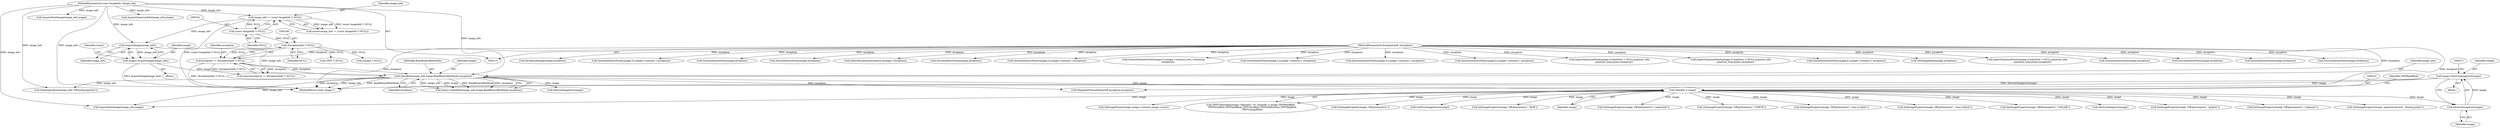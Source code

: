 digraph "0_ImageMagick_f6e9d0d9955e85bdd7540b251cd50d598dacc5e6_62@pointer" {
"1000265" [label="(Call,image=DestroyImageList(image))"];
"1000267" [label="(Call,DestroyImageList(image))"];
"1000240" [label="(Call,(thandle_t) image)"];
"1000202" [label="(Call,OpenBlob(image_info,image,ReadBinaryBlobMode,exception))"];
"1000198" [label="(Call,AcquireImage(image_info))"];
"1000158" [label="(Call,image_info != (const ImageInfo *) NULL)"];
"1000115" [label="(MethodParameterIn,const ImageInfo *image_info)"];
"1000160" [label="(Call,(const ImageInfo *) NULL)"];
"1000196" [label="(Call,image=AcquireImage(image_info))"];
"1000185" [label="(Call,exception != (ExceptionInfo *) NULL)"];
"1000116" [label="(MethodParameterIn,ExceptionInfo *exception)"];
"1000187" [label="(Call,(ExceptionInfo *) NULL)"];
"1002483" [label="(Call,QueueAuthenticPixels(image,0,y,image->columns,1,exception))"];
"1000510" [label="(Call,SetImageProperty(image,\"tiff:photometric\",\"CIELAB\"))"];
"1000318" [label="(Call,DestroyImageList(image))"];
"1002423" [label="(Call,SyncAuthenticPixels(image,exception))"];
"1000267" [label="(Call,DestroyImageList(image))"];
"1002228" [label="(Call,SyncAuthenticPixels(image,exception))"];
"1000644" [label="(Call,InheritException(exception,&image->exception))"];
"1002602" [label="(Call,SyncAuthenticPixels(image,exception))"];
"1000217" [label="(Call,(Image *) NULL)"];
"1000115" [label="(MethodParameterIn,const ImageInfo *image_info)"];
"1002302" [label="(Call,QueueAuthenticPixels(image,0,y,image->columns,1,exception))"];
"1000186" [label="(Identifier,exception)"];
"1000116" [label="(MethodParameterIn,ExceptionInfo *exception)"];
"1002737" [label="(Call,QueueAuthenticPixels(image,0,y,image->columns,rows_remaining,\n            exception))"];
"1000256" [label="(Block,)"];
"1002131" [label="(Call,GetAuthenticPixels(image,0,y,image->columns,1,exception))"];
"1000243" [label="(Identifier,TIFFReadBlob)"];
"1000203" [label="(Identifier,image_info)"];
"1000196" [label="(Call,image=AcquireImage(image_info))"];
"1000492" [label="(Call,SetImageProperty(image,\"tiff:photometric\",\"palette\"))"];
"1000324" [label="(Call,AcquireNextImage(image_info,image))"];
"1000547" [label="(Call,SetImageProperty(image,\"tiff:photometric\",\"unknown\"))"];
"1000201" [label="(Identifier,status)"];
"1001822" [label="(Call,QueueAuthenticPixels(image,0,y,image->columns,1,exception))"];
"1000187" [label="(Call,(ExceptionInfo *) NULL)"];
"1000202" [label="(Call,OpenBlob(image_info,image,ReadBinaryBlobMode,exception))"];
"1000268" [label="(Identifier,image)"];
"1000198" [label="(Call,AcquireImage(image_info))"];
"1000206" [label="(Identifier,exception)"];
"1002021" [label="(Call,QueueAuthenticPixels(image,0,y,image->columns,1,exception))"];
"1000200" [label="(Call,status=OpenBlob(image_info,image,ReadBinaryBlobMode,exception))"];
"1000265" [label="(Call,image=DestroyImageList(image))"];
"1000463" [label="(Call,SetImageProperty(image,\"quantum:format\",\"floating-point\"))"];
"1000162" [label="(Identifier,NULL)"];
"1000157" [label="(Call,assert(image_info != (const ImageInfo *) NULL))"];
"1003295" [label="(Call,AcquireNextImage(image_info,image))"];
"1001840" [label="(Call,ImportQuantumPixels(image,(CacheView *) NULL,quantum_info,\n            quantum_type,pixels,exception))"];
"1002039" [label="(Call,ImportQuantumPixels(image,(CacheView *) NULL,quantum_info,\n            quantum_type,pixels,exception))"];
"1003089" [label="(Call,QueueAuthenticPixels(image,0,y,image->columns,1,exception))"];
"1003257" [label="(Call,GetImageDepth(image,exception))"];
"1000160" [label="(Call,(const ImageInfo *) NULL)"];
"1000117" [label="(Block,)"];
"1002217" [label="(Call,ImportQuantumPixels(image,(CacheView *) NULL,quantum_info,\n              quantum_type,pixels,exception))"];
"1001851" [label="(Call,SyncAuthenticPixels(image,exception))"];
"1000631" [label="(Call,SetImageExtent(image,image->columns,image->rows))"];
"1000235" [label="(Call,TIFFClientOpen(image->filename,\"rb\",(thandle_t) image,TIFFReadBlob,\n    TIFFWriteBlob,TIFFSeekBlob,TIFFCloseBlob,TIFFGetBlobSize,TIFFMapBlob,\n    TIFFUnmapBlob))"];
"1000197" [label="(Identifier,image)"];
"1000605" [label="(Call,GetImageProperty(image,\"tiff:photometric\"))"];
"1000240" [label="(Call,(thandle_t) image)"];
"1003350" [label="(Call,GetFirstImageInList(image))"];
"1000501" [label="(Call,SetImageProperty(image,\"tiff:photometric\",\"RGB\"))"];
"1002050" [label="(Call,SyncAuthenticPixels(image,exception))"];
"1002942" [label="(Call,SyncAuthenticPixels(image,exception))"];
"1000242" [label="(Identifier,image)"];
"1000214" [label="(Call,DestroyImageList(image))"];
"1003170" [label="(Call,SyncAuthenticPixels(image,exception))"];
"1000529" [label="(Call,SetImageProperty(image,\"tiff:photometric\",\"separated\"))"];
"1000266" [label="(Identifier,image)"];
"1000189" [label="(Identifier,NULL)"];
"1003352" [label="(MethodReturn,static Image *)"];
"1000205" [label="(Identifier,ReadBinaryBlobMode)"];
"1000747" [label="(Call,GetImageOption(image_info,\"tiff:exif-properties\"))"];
"1000199" [label="(Identifier,image_info)"];
"1000158" [label="(Call,image_info != (const ImageInfo *) NULL)"];
"1000538" [label="(Call,SetImageProperty(image,\"tiff:photometric\",\"YCBCR\"))"];
"1001133" [label="(Call,AcquireQuantumInfo(image_info,image))"];
"1000483" [label="(Call,SetImageProperty(image,\"tiff:photometric\",\"min-is-white\"))"];
"1000474" [label="(Call,SetImageProperty(image,\"tiff:photometric\",\"min-is-black\"))"];
"1000159" [label="(Identifier,image_info)"];
"1000185" [label="(Call,exception != (ExceptionInfo *) NULL)"];
"1000204" [label="(Identifier,image)"];
"1000222" [label="(Call,MagickSetThreadValue(tiff_exception,exception))"];
"1000184" [label="(Call,assert(exception != (ExceptionInfo *) NULL))"];
"1003217" [label="(Call,DecodeLabImage(image,exception))"];
"1000253" [label="(Call,(TIFF *) NULL)"];
"1000265" -> "1000256"  [label="AST: "];
"1000265" -> "1000267"  [label="CFG: "];
"1000266" -> "1000265"  [label="AST: "];
"1000267" -> "1000265"  [label="AST: "];
"1000271" -> "1000265"  [label="CFG: "];
"1000265" -> "1003352"  [label="DDG: DestroyImageList(image)"];
"1000265" -> "1003352"  [label="DDG: image"];
"1000267" -> "1000265"  [label="DDG: image"];
"1000267" -> "1000268"  [label="CFG: "];
"1000268" -> "1000267"  [label="AST: "];
"1000240" -> "1000267"  [label="DDG: image"];
"1000240" -> "1000235"  [label="AST: "];
"1000240" -> "1000242"  [label="CFG: "];
"1000241" -> "1000240"  [label="AST: "];
"1000242" -> "1000240"  [label="AST: "];
"1000243" -> "1000240"  [label="CFG: "];
"1000240" -> "1000235"  [label="DDG: image"];
"1000202" -> "1000240"  [label="DDG: image"];
"1000240" -> "1000318"  [label="DDG: image"];
"1000240" -> "1000324"  [label="DDG: image"];
"1000240" -> "1000463"  [label="DDG: image"];
"1000240" -> "1000474"  [label="DDG: image"];
"1000240" -> "1000483"  [label="DDG: image"];
"1000240" -> "1000492"  [label="DDG: image"];
"1000240" -> "1000501"  [label="DDG: image"];
"1000240" -> "1000510"  [label="DDG: image"];
"1000240" -> "1000529"  [label="DDG: image"];
"1000240" -> "1000538"  [label="DDG: image"];
"1000240" -> "1000547"  [label="DDG: image"];
"1000240" -> "1000605"  [label="DDG: image"];
"1000240" -> "1000631"  [label="DDG: image"];
"1000240" -> "1003350"  [label="DDG: image"];
"1000202" -> "1000200"  [label="AST: "];
"1000202" -> "1000206"  [label="CFG: "];
"1000203" -> "1000202"  [label="AST: "];
"1000204" -> "1000202"  [label="AST: "];
"1000205" -> "1000202"  [label="AST: "];
"1000206" -> "1000202"  [label="AST: "];
"1000200" -> "1000202"  [label="CFG: "];
"1000202" -> "1003352"  [label="DDG: exception"];
"1000202" -> "1003352"  [label="DDG: image_info"];
"1000202" -> "1003352"  [label="DDG: ReadBinaryBlobMode"];
"1000202" -> "1000200"  [label="DDG: image_info"];
"1000202" -> "1000200"  [label="DDG: image"];
"1000202" -> "1000200"  [label="DDG: ReadBinaryBlobMode"];
"1000202" -> "1000200"  [label="DDG: exception"];
"1000198" -> "1000202"  [label="DDG: image_info"];
"1000115" -> "1000202"  [label="DDG: image_info"];
"1000196" -> "1000202"  [label="DDG: image"];
"1000185" -> "1000202"  [label="DDG: exception"];
"1000116" -> "1000202"  [label="DDG: exception"];
"1000202" -> "1000214"  [label="DDG: image"];
"1000202" -> "1000222"  [label="DDG: exception"];
"1000202" -> "1000324"  [label="DDG: image_info"];
"1000202" -> "1000747"  [label="DDG: image_info"];
"1000198" -> "1000196"  [label="AST: "];
"1000198" -> "1000199"  [label="CFG: "];
"1000199" -> "1000198"  [label="AST: "];
"1000196" -> "1000198"  [label="CFG: "];
"1000198" -> "1000196"  [label="DDG: image_info"];
"1000158" -> "1000198"  [label="DDG: image_info"];
"1000115" -> "1000198"  [label="DDG: image_info"];
"1000158" -> "1000157"  [label="AST: "];
"1000158" -> "1000160"  [label="CFG: "];
"1000159" -> "1000158"  [label="AST: "];
"1000160" -> "1000158"  [label="AST: "];
"1000157" -> "1000158"  [label="CFG: "];
"1000158" -> "1003352"  [label="DDG: (const ImageInfo *) NULL"];
"1000158" -> "1000157"  [label="DDG: image_info"];
"1000158" -> "1000157"  [label="DDG: (const ImageInfo *) NULL"];
"1000115" -> "1000158"  [label="DDG: image_info"];
"1000160" -> "1000158"  [label="DDG: NULL"];
"1000115" -> "1000114"  [label="AST: "];
"1000115" -> "1003352"  [label="DDG: image_info"];
"1000115" -> "1000324"  [label="DDG: image_info"];
"1000115" -> "1000747"  [label="DDG: image_info"];
"1000115" -> "1001133"  [label="DDG: image_info"];
"1000115" -> "1003295"  [label="DDG: image_info"];
"1000160" -> "1000162"  [label="CFG: "];
"1000161" -> "1000160"  [label="AST: "];
"1000162" -> "1000160"  [label="AST: "];
"1000160" -> "1000187"  [label="DDG: NULL"];
"1000196" -> "1000117"  [label="AST: "];
"1000197" -> "1000196"  [label="AST: "];
"1000201" -> "1000196"  [label="CFG: "];
"1000196" -> "1003352"  [label="DDG: AcquireImage(image_info)"];
"1000185" -> "1000184"  [label="AST: "];
"1000185" -> "1000187"  [label="CFG: "];
"1000186" -> "1000185"  [label="AST: "];
"1000187" -> "1000185"  [label="AST: "];
"1000184" -> "1000185"  [label="CFG: "];
"1000185" -> "1003352"  [label="DDG: (ExceptionInfo *) NULL"];
"1000185" -> "1000184"  [label="DDG: exception"];
"1000185" -> "1000184"  [label="DDG: (ExceptionInfo *) NULL"];
"1000116" -> "1000185"  [label="DDG: exception"];
"1000187" -> "1000185"  [label="DDG: NULL"];
"1000116" -> "1000114"  [label="AST: "];
"1000116" -> "1003352"  [label="DDG: exception"];
"1000116" -> "1000222"  [label="DDG: exception"];
"1000116" -> "1000644"  [label="DDG: exception"];
"1000116" -> "1001822"  [label="DDG: exception"];
"1000116" -> "1001840"  [label="DDG: exception"];
"1000116" -> "1001851"  [label="DDG: exception"];
"1000116" -> "1002021"  [label="DDG: exception"];
"1000116" -> "1002039"  [label="DDG: exception"];
"1000116" -> "1002050"  [label="DDG: exception"];
"1000116" -> "1002131"  [label="DDG: exception"];
"1000116" -> "1002217"  [label="DDG: exception"];
"1000116" -> "1002228"  [label="DDG: exception"];
"1000116" -> "1002302"  [label="DDG: exception"];
"1000116" -> "1002423"  [label="DDG: exception"];
"1000116" -> "1002483"  [label="DDG: exception"];
"1000116" -> "1002602"  [label="DDG: exception"];
"1000116" -> "1002737"  [label="DDG: exception"];
"1000116" -> "1002942"  [label="DDG: exception"];
"1000116" -> "1003089"  [label="DDG: exception"];
"1000116" -> "1003170"  [label="DDG: exception"];
"1000116" -> "1003217"  [label="DDG: exception"];
"1000116" -> "1003257"  [label="DDG: exception"];
"1000187" -> "1000189"  [label="CFG: "];
"1000188" -> "1000187"  [label="AST: "];
"1000189" -> "1000187"  [label="AST: "];
"1000187" -> "1000217"  [label="DDG: NULL"];
"1000187" -> "1000253"  [label="DDG: NULL"];
}
